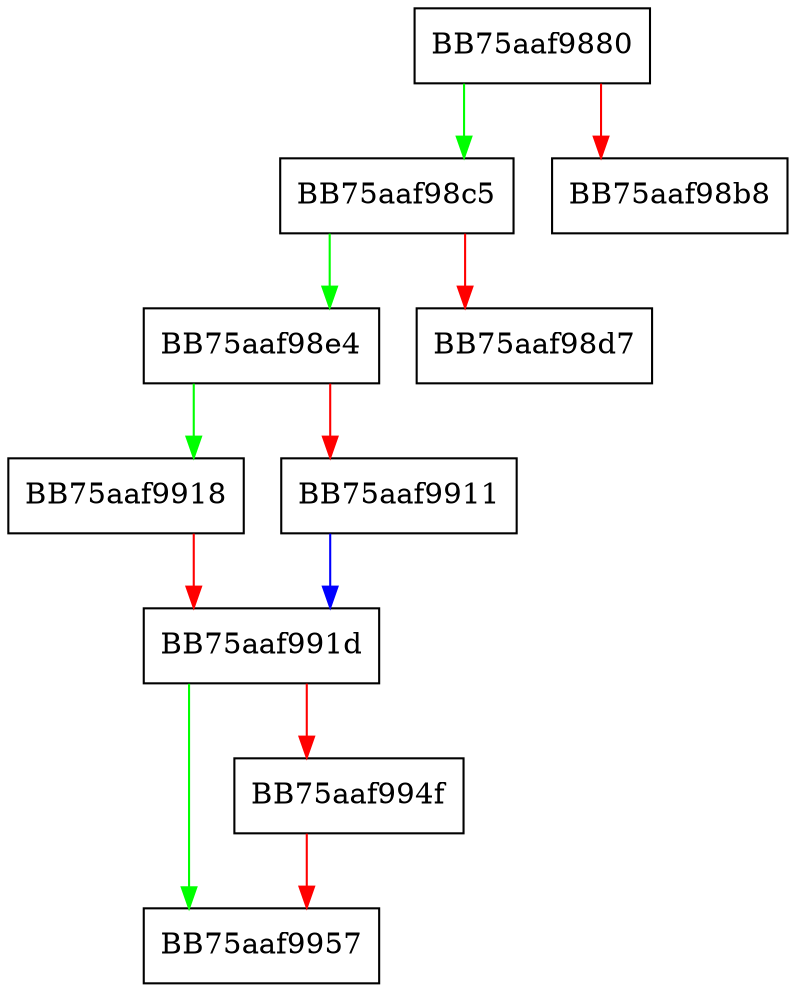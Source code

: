 digraph mp_lua_api_UfsGetMetadataByte {
  node [shape="box"];
  graph [splines=ortho];
  BB75aaf9880 -> BB75aaf98c5 [color="green"];
  BB75aaf9880 -> BB75aaf98b8 [color="red"];
  BB75aaf98c5 -> BB75aaf98e4 [color="green"];
  BB75aaf98c5 -> BB75aaf98d7 [color="red"];
  BB75aaf98e4 -> BB75aaf9918 [color="green"];
  BB75aaf98e4 -> BB75aaf9911 [color="red"];
  BB75aaf9911 -> BB75aaf991d [color="blue"];
  BB75aaf9918 -> BB75aaf991d [color="red"];
  BB75aaf991d -> BB75aaf9957 [color="green"];
  BB75aaf991d -> BB75aaf994f [color="red"];
  BB75aaf994f -> BB75aaf9957 [color="red"];
}